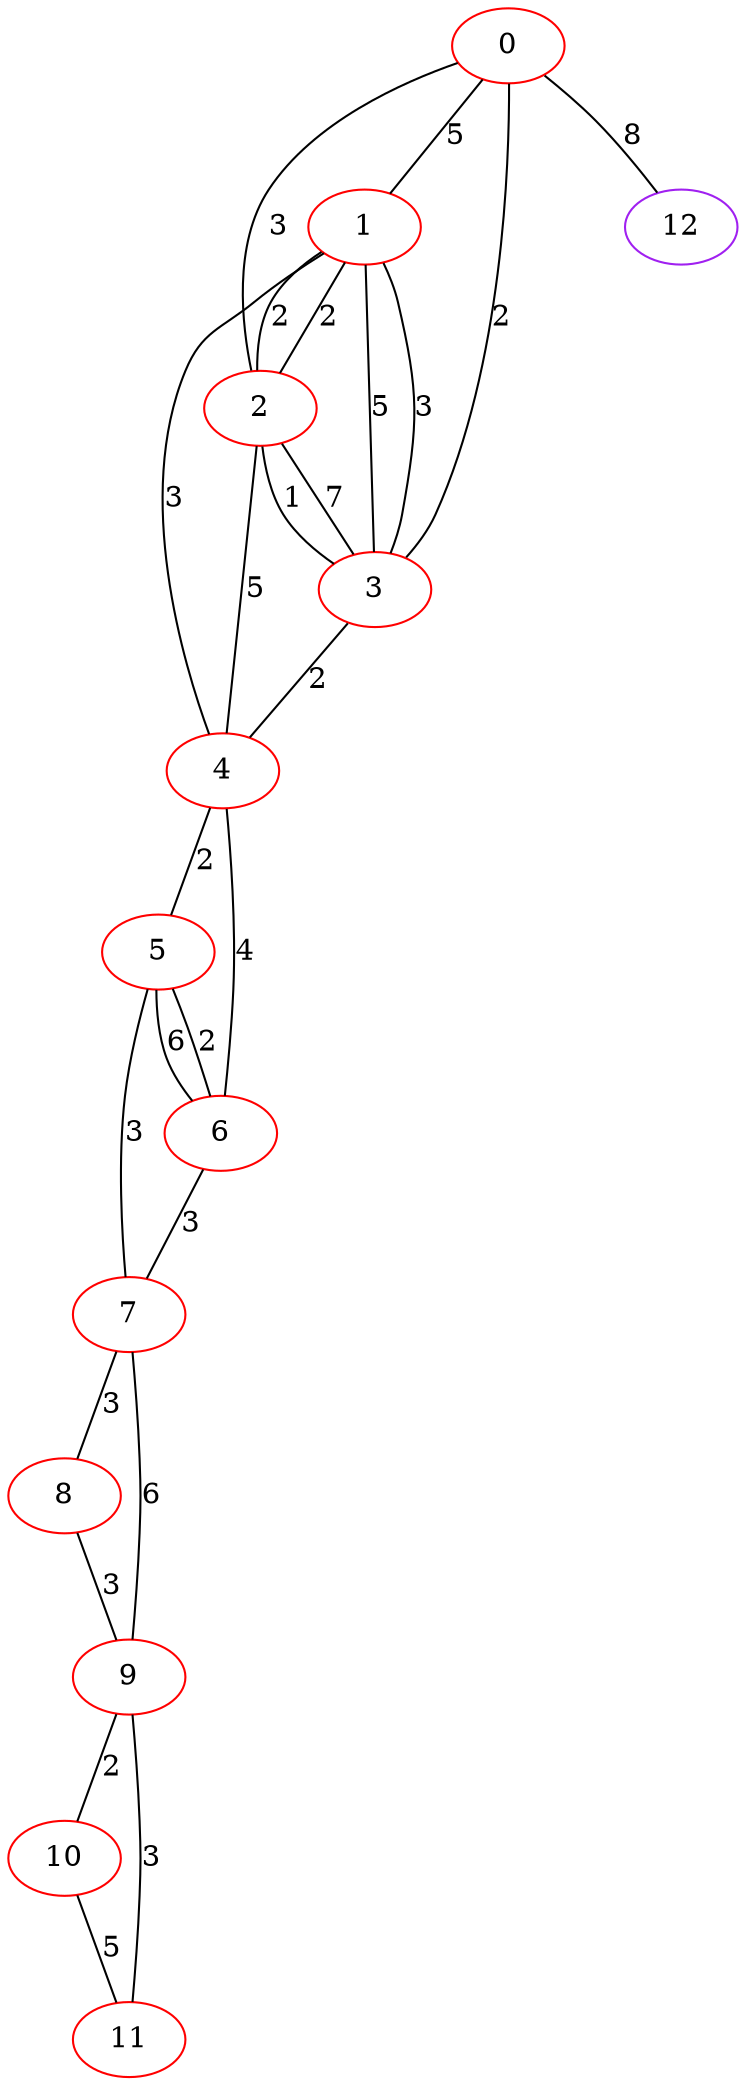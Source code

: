 graph "" {
0 [color=red, weight=1];
1 [color=red, weight=1];
2 [color=red, weight=1];
3 [color=red, weight=1];
4 [color=red, weight=1];
5 [color=red, weight=1];
6 [color=red, weight=1];
7 [color=red, weight=1];
8 [color=red, weight=1];
9 [color=red, weight=1];
10 [color=red, weight=1];
11 [color=red, weight=1];
12 [color=purple, weight=4];
0 -- 1  [key=0, label=5];
0 -- 2  [key=0, label=3];
0 -- 3  [key=0, label=2];
0 -- 12  [key=0, label=8];
1 -- 2  [key=0, label=2];
1 -- 2  [key=1, label=2];
1 -- 3  [key=0, label=5];
1 -- 3  [key=1, label=3];
1 -- 4  [key=0, label=3];
2 -- 3  [key=0, label=7];
2 -- 3  [key=1, label=1];
2 -- 4  [key=0, label=5];
3 -- 4  [key=0, label=2];
4 -- 5  [key=0, label=2];
4 -- 6  [key=0, label=4];
5 -- 6  [key=0, label=6];
5 -- 6  [key=1, label=2];
5 -- 7  [key=0, label=3];
6 -- 7  [key=0, label=3];
7 -- 8  [key=0, label=3];
7 -- 9  [key=0, label=6];
8 -- 9  [key=0, label=3];
9 -- 10  [key=0, label=2];
9 -- 11  [key=0, label=3];
10 -- 11  [key=0, label=5];
}
